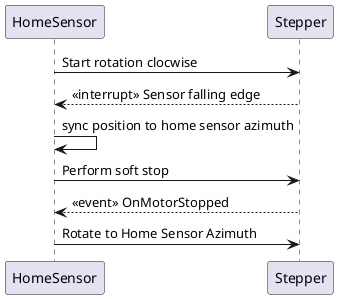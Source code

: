 @startuml
HomeSensor -> Stepper : Start rotation clocwise
Stepper --> HomeSensor : <<interrupt>> Sensor falling edge
HomeSensor -> HomeSensor: sync position to home sensor azimuth
HomeSensor -> Stepper : Perform soft stop
Stepper --> HomeSensor : <<event>> OnMotorStopped
HomeSensor -> Stepper : Rotate to Home Sensor Azimuth
@enduml